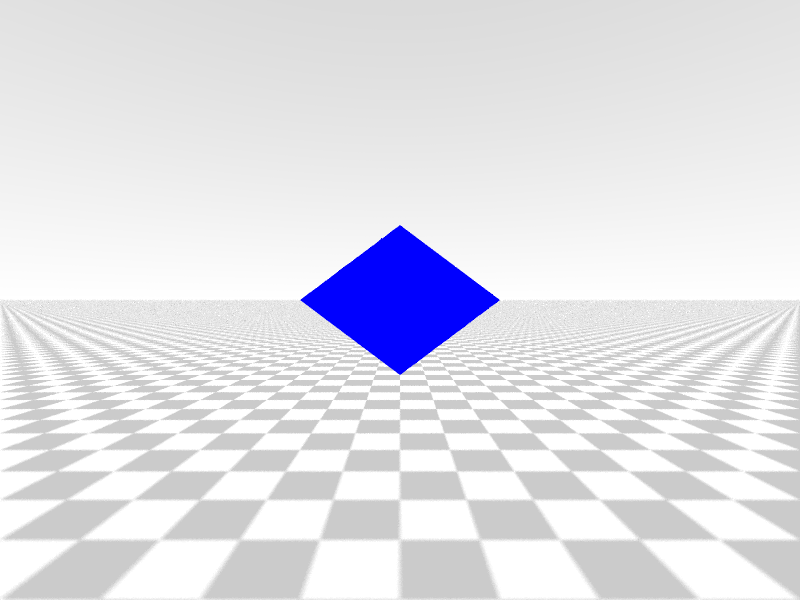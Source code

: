 // +kfi0 +kff5
// render as a square image, 6 frames

#include "functions.inc"
#include "math.inc"

global_settings
{
	assumed_gamma	1.8
	adc_bailout	0.005
	max_trace_level	50
	radiosity
	{
		pretrace_start	0.08
		pretrace_end	0.01
		count		50
		error_bound	0.1
		recursion_limit	1
		normal		on
		brightness	0.8
		always_sample	yes
		gray_threshold	0.8
		media		on
	}
}

light_source
{
	<-30,+30,-30,>
	color rgb	<1,1,1,>
	parallel
}

light_source
{
	<-30,+30,-30,>
	color rgb	<1,1,1,>
	rotate		y * 090
	parallel
}

camera
{
	location	0
	direction	+z
	right		+x*2
	up		+y*2

	focal_point	+z * 4
	aperture	1/16
	blur_samples	20

	#switch (frame_number)
		#case (0)
			rotate	+y * 000
		#break
		#case (1)
			rotate	+y * 090
		#break
		#case (2)
			rotate	+y * 180
		#break
		#case (3)
			rotate	+y * 270
		#break
		#case (4)
			rotate	+x * 090
		#break
		#case (5)
			rotate	-x * 090
		#break
	#end

	translate	+y
}

sky_sphere
{
	pigment
	{
		gradient y
		color_map
		{
			[0 rgb 1]
			[1 rgb 3/4]
		}
	}
}


plane
{
	y,0
	pigment
	{
		checker
		color rgb 3/4, color rgb 1
		scale	1/4
	}
	translate	-y * 0.000001
}

isosurface
{
	function {abs(x)-1+y}
	contained_by {box {-2,+2}}
	translate	+y * 2
	scale		7/8
	scale		1/2
	translate	-z * 4
	pigment {color rgb x+y}
}

isosurface
{
	function {abs(x)+abs(y)+abs(z)-2}
	contained_by {box {-2,+2}}
	max_gradient	2
	translate	+y * 2
	scale		1/2
	translate	+z * 4
	pigment {color rgb z}
}

sphere
{
	y, 1
	pigment {color rgb x}
	translate	-x * 4
}

box
{
	-1,+1
	translate	+y
	scale		3/4
	pigment {color rgb y}
	translate	+x * 4
}
